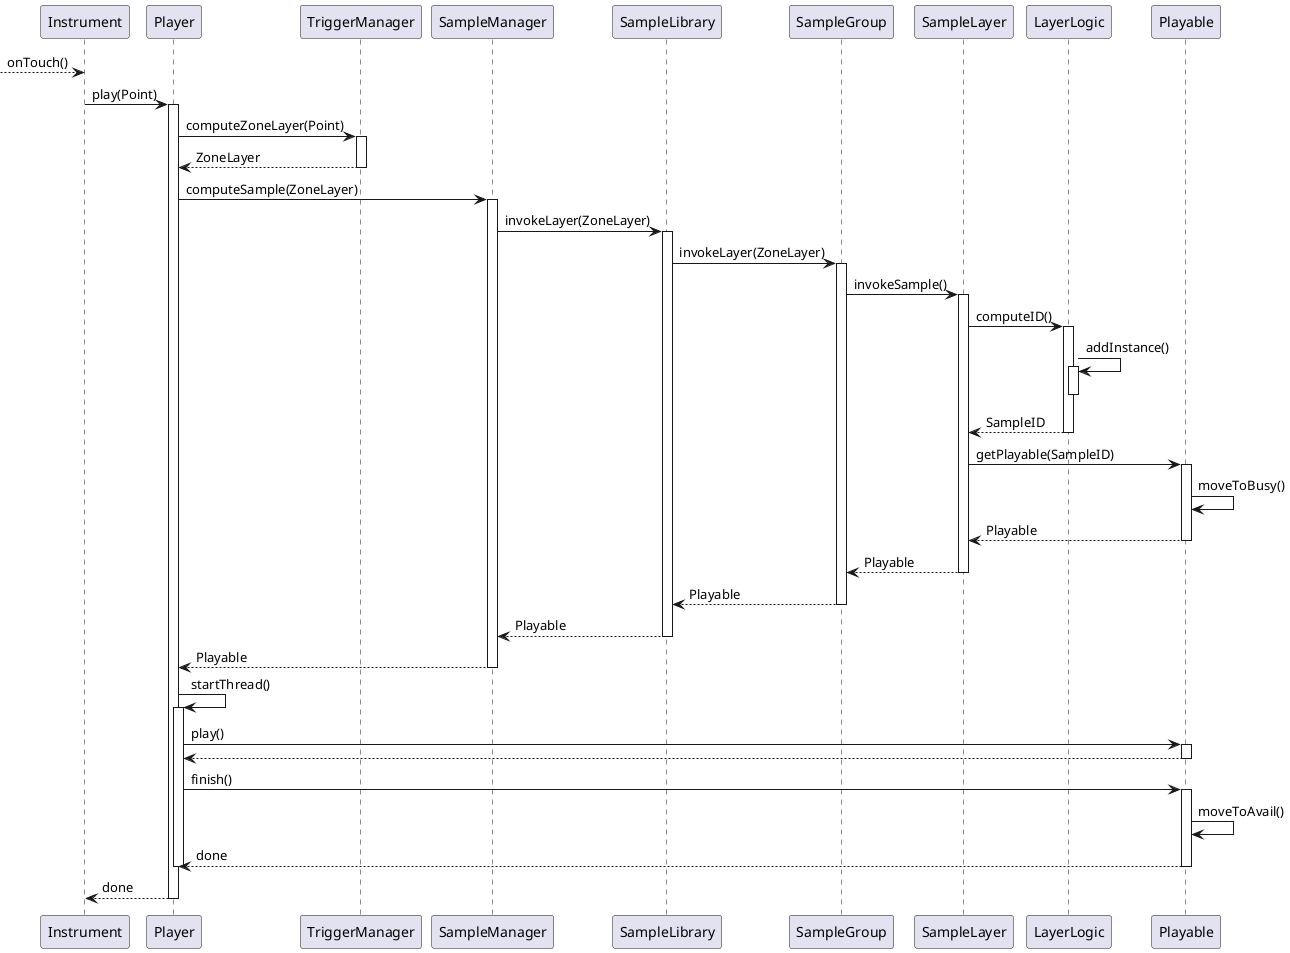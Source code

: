 @startuml
-->Instrument: onTouch()


Instrument->Player++: play(Point)
Player->TriggerManager++: computeZoneLayer(Point)
return ZoneLayer


Player->SampleManager++: computeSample(ZoneLayer)
SampleManager->SampleLibrary++: invokeLayer(ZoneLayer)
SampleLibrary->SampleGroup++: invokeLayer(ZoneLayer)
SampleGroup->SampleLayer++: invokeSample()
SampleLayer->LayerLogic++:computeID()
LayerLogic->LayerLogic++:addInstance()
deactivate
return SampleID
SampleLayer->Playable++:getPlayable(SampleID)
Playable->Playable:moveToBusy()


return Playable
return Playable
return Playable
return Playable
return Playable

Player->Player++:startThread()

Player->Playable++: play()
return
Player->Playable++: finish()
Playable->Playable: moveToAvail()
return done
deactivate
return done
@enduml